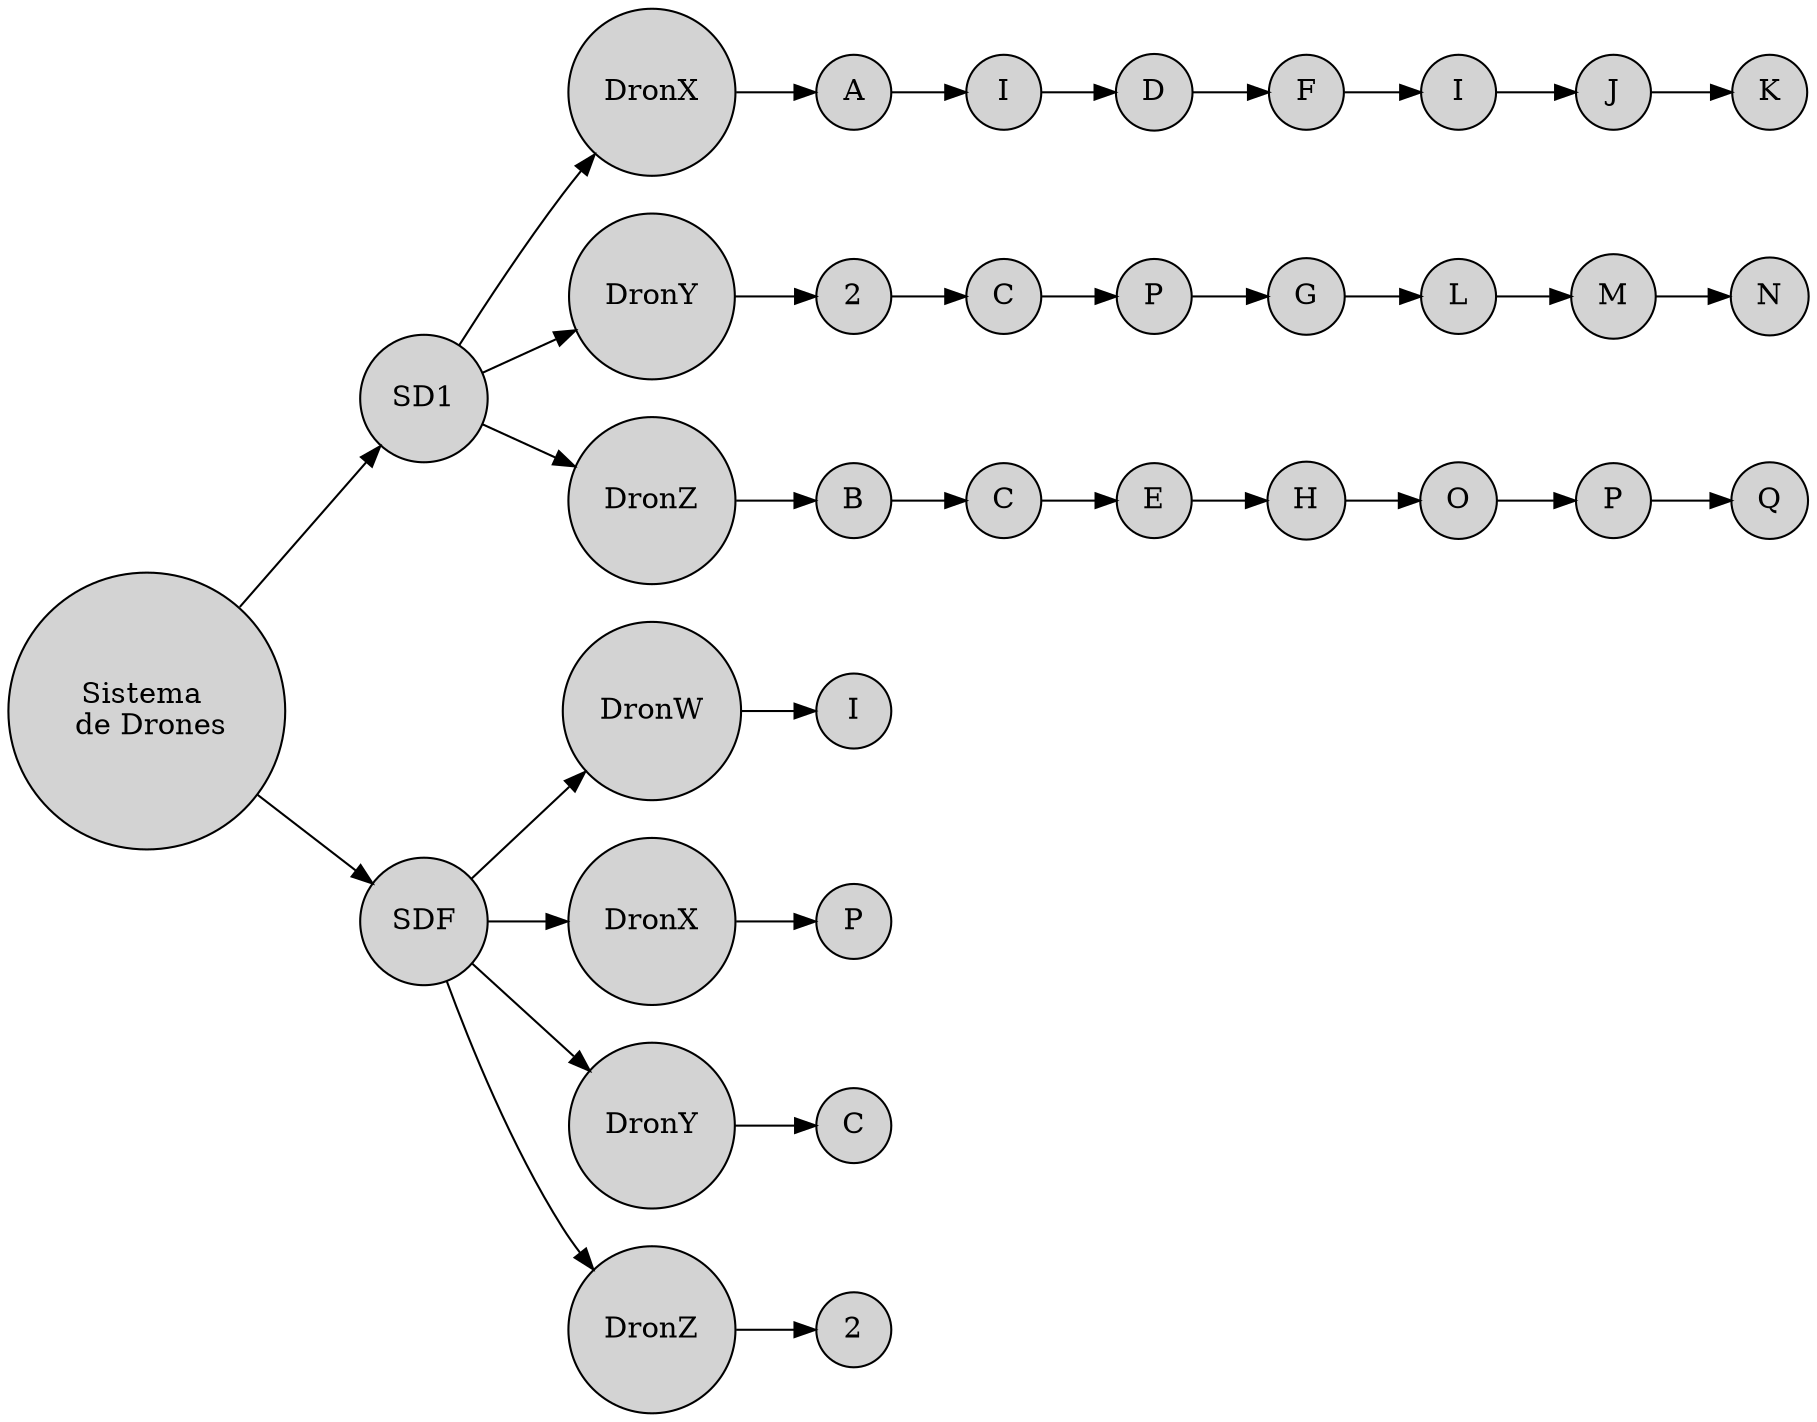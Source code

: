 digraph G {
    rankdir=LR
    node[shape=circle,style=filled]
    Nodo0[label="Sistema \n de Drones"]
	Nodo1[label="SD1"]
	Nodo130[label="DronX"]
	Nodo131[label="A"]
	Nodo132[label="I"]
	Nodo133[label="D"]
	Nodo134[label="F"]
	Nodo135[label="I"]
	Nodo136[label="J"]
	Nodo137[label="K"]
	Nodo140[label="DronY"]
	Nodo141[label="2"]
	Nodo142[label="C"]
	Nodo143[label="P"]
	Nodo144[label="G"]
	Nodo145[label="L"]
	Nodo146[label="M"]
	Nodo147[label="N"]
	Nodo150[label="DronZ"]
	Nodo151[label="B"]
	Nodo152[label="C"]
	Nodo153[label="E"]
	Nodo154[label="H"]
	Nodo155[label="O"]
	Nodo156[label="P"]
	Nodo157[label="Q"]
	Nodo2[label="SDF"]
	Nodo220[label="DronW"]
	Nodo221[label="I"]
	Nodo230[label="DronX"]
	Nodo231[label="P"]
	Nodo240[label="DronY"]
	Nodo241[label="C"]
	Nodo250[label="DronZ"]
	Nodo251[label="2"]
	Nodo0 -> Nodo1
	Nodo1 -> Nodo130 -> Nodo131 -> Nodo132 -> Nodo133 -> Nodo134 -> Nodo135 -> Nodo136 -> Nodo137
	Nodo1 -> Nodo140 -> Nodo141 -> Nodo142 -> Nodo143 -> Nodo144 -> Nodo145 -> Nodo146 -> Nodo147
	Nodo1 -> Nodo150 -> Nodo151 -> Nodo152 -> Nodo153 -> Nodo154 -> Nodo155 -> Nodo156 -> Nodo157
	Nodo0 -> Nodo2
	Nodo2 -> Nodo220 -> Nodo221
	Nodo2 -> Nodo230 -> Nodo231
	Nodo2 -> Nodo240 -> Nodo241
	Nodo2 -> Nodo250 -> Nodo251

}
